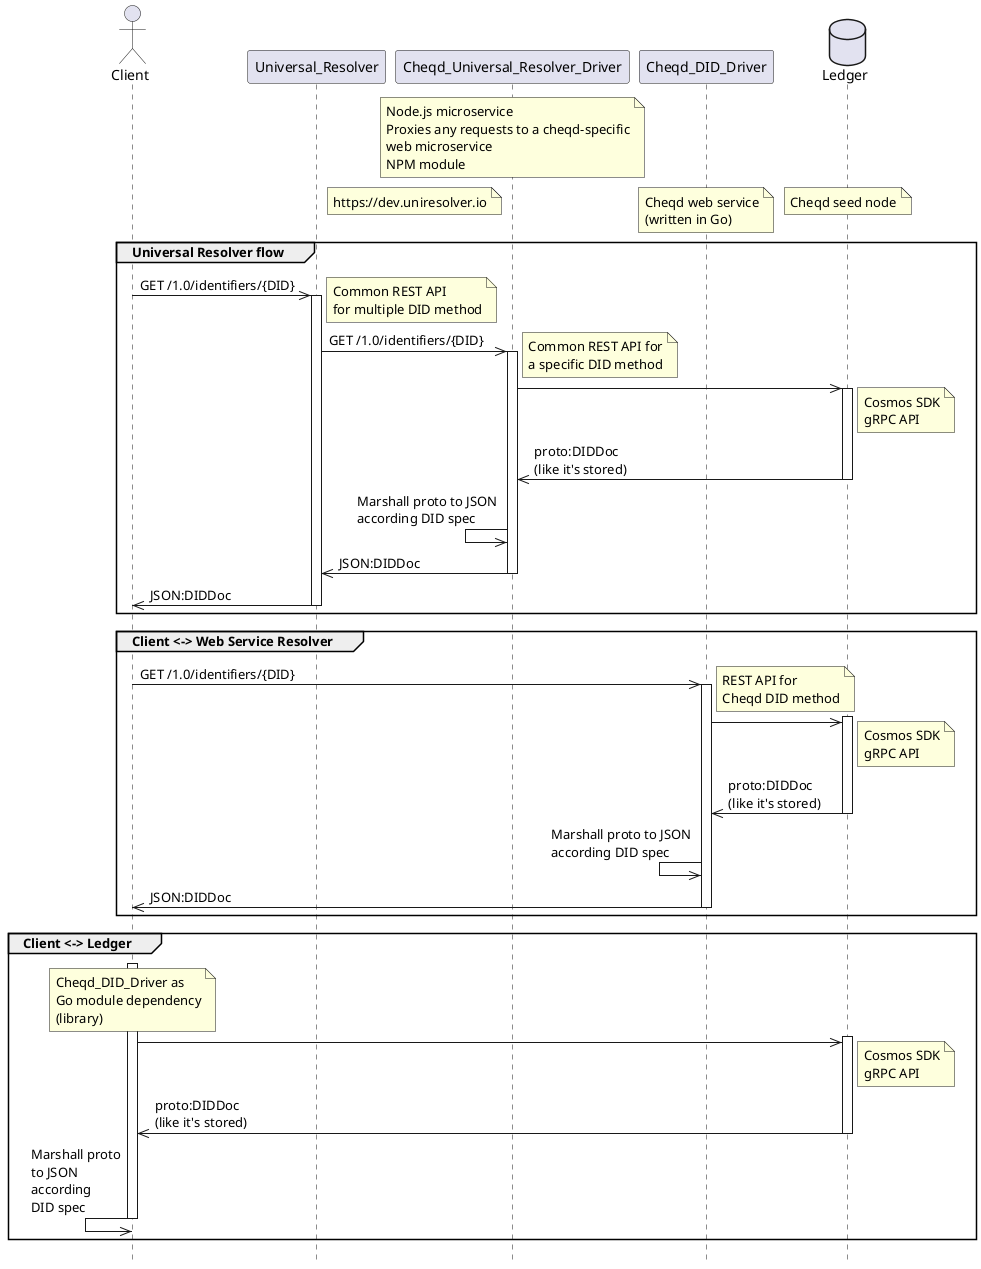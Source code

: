 @startuml
!pragma teoz true
hide footbox

actor Client
participant Universal_Resolver
participant Cheqd_Universal_Resolver_Driver
participant Cheqd_DID_Driver
database Ledger



note over Cheqd_Universal_Resolver_Driver
    Node.js microservice
    Proxies any requests to a cheqd-specific
    web microservice
    NPM module
end note

note over Universal_Resolver, Cheqd_Universal_Resolver_Driver
    https://dev.uniresolver.io
end note

/ note over Cheqd_DID_Driver
    Cheqd web service
    (written in Go)
end note

/ note over Ledger
    Cheqd seed node
end note

group Universal Resolver flow

Client ->>  Universal_Resolver: GET /1.0/identifiers/{DID}
Activate Universal_Resolver
note right
Common REST API
for multiple DID method
end note


Universal_Resolver ->> Cheqd_Universal_Resolver_Driver: GET /1.0/identifiers/{DID}
Activate Cheqd_Universal_Resolver_Driver
note right
Common REST API for
a specific DID method
end note

Cheqd_Universal_Resolver_Driver ->> Ledger
note right
Cosmos SDK
gRPC API
end note

Activate Ledger
Cheqd_Universal_Resolver_Driver <<- Ledger: proto:DIDDoc\n(like it's stored)

Deactivate Ledger
Cheqd_Universal_Resolver_Driver <<- Cheqd_Universal_Resolver_Driver: Marshall proto to JSON \naccording DID spec


Universal_Resolver <<- Cheqd_Universal_Resolver_Driver: JSON:DIDDoc
Deactivate Cheqd_Universal_Resolver_Driver

Client <<- Universal_Resolver: JSON:DIDDoc
Deactivate Universal_Resolver

end

group Client <-> Web Service Resolver

Client ->> Cheqd_DID_Driver: GET /1.0/identifiers/{DID}
Activate Cheqd_DID_Driver
note right
REST API for
Cheqd DID method
end note

Activate Ledger
Cheqd_DID_Driver ->> Ledger
note right
Cosmos SDK
gRPC API
end note

Cheqd_DID_Driver <<- Ledger: proto:DIDDoc\n(like it's stored)
Deactivate Ledger

Cheqd_DID_Driver <<- Cheqd_DID_Driver: Marshall proto to JSON \naccording DID spec

Client <<- Cheqd_DID_Driver: JSON:DIDDoc
Deactivate Cheqd_DID_Driver

end


group Client <-> Ledger


Activate Client
note over Client
Cheqd_DID_Driver as
Go module dependency
(library)
end note
Activate Ledger
Client ->> Ledger
note right
Cosmos SDK
gRPC API
end note

Client <<- Ledger: proto:DIDDoc\n(like it's stored)
Deactivate Ledger
Client <<- Client: Marshall proto\nto JSON\naccording\nDID spec


Deactivate Client
end

@enduml
